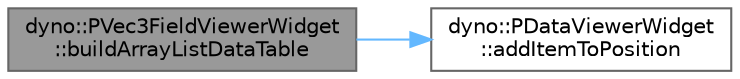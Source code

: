 digraph "dyno::PVec3FieldViewerWidget::buildArrayListDataTable"
{
 // LATEX_PDF_SIZE
  bgcolor="transparent";
  edge [fontname=Helvetica,fontsize=10,labelfontname=Helvetica,labelfontsize=10];
  node [fontname=Helvetica,fontsize=10,shape=box,height=0.2,width=0.4];
  rankdir="LR";
  Node1 [id="Node000001",label="dyno::PVec3FieldViewerWidget\l::buildArrayListDataTable",height=0.2,width=0.4,color="gray40", fillcolor="grey60", style="filled", fontcolor="black",tooltip=" "];
  Node1 -> Node2 [id="edge1_Node000001_Node000002",color="steelblue1",style="solid",tooltip=" "];
  Node2 [id="Node000002",label="dyno::PDataViewerWidget\l::addItemToPosition",height=0.2,width=0.4,color="grey40", fillcolor="white", style="filled",URL="$classdyno_1_1_p_data_viewer_widget.html#ad0aa4f2c4226c40b70a2cfa3318620b1",tooltip=" "];
}
